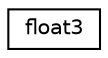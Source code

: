 digraph "Graphical Class Hierarchy"
{
 // LATEX_PDF_SIZE
  edge [fontname="Helvetica",fontsize="10",labelfontname="Helvetica",labelfontsize="10"];
  node [fontname="Helvetica",fontsize="10",shape=record];
  rankdir="LR";
  Node0 [label="float3",height=0.2,width=0.4,color="black", fillcolor="white", style="filled",URL="$structfloat3.html",tooltip=" "];
}
